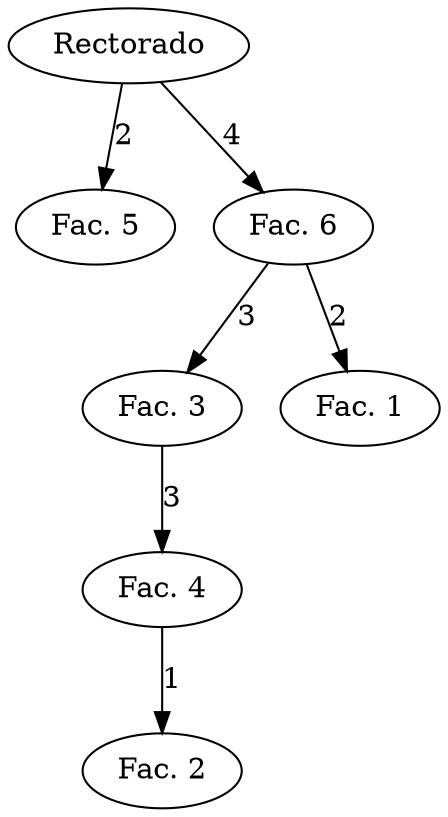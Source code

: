 digraph G {
        
        Rectorado -> "Fac. 5" [label="2"];
        Rectorado -> "Fac. 6" [label="4"];
        
        "Fac. 3" -> "Fac. 4" [label="3"];
        
        "Fac. 4" -> "Fac. 2" [label="1"];
        
        "Fac. 6"  -> "Fac. 1" [label="2"];
        "Fac. 6"  -> "Fac. 3" [label="3"];
}
